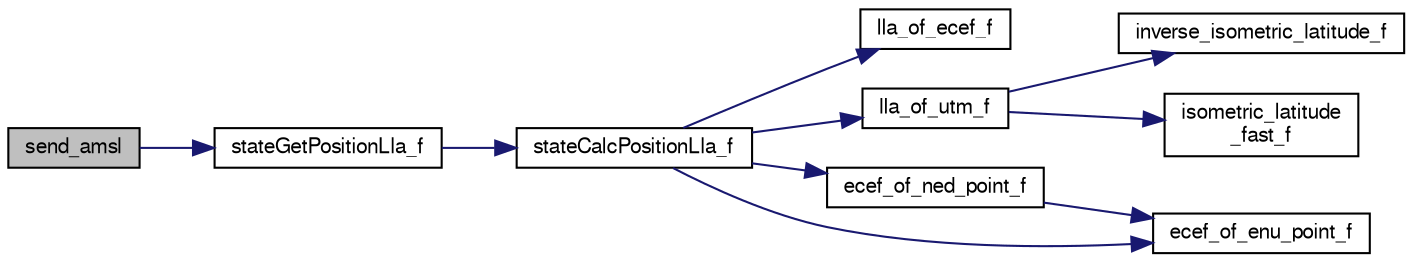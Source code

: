 digraph "send_amsl"
{
  edge [fontname="FreeSans",fontsize="10",labelfontname="FreeSans",labelfontsize="10"];
  node [fontname="FreeSans",fontsize="10",shape=record];
  rankdir="LR";
  Node1 [label="send_amsl",height=0.2,width=0.4,color="black", fillcolor="grey75", style="filled", fontcolor="black"];
  Node1 -> Node2 [color="midnightblue",fontsize="10",style="solid",fontname="FreeSans"];
  Node2 [label="stateGetPositionLla_f",height=0.2,width=0.4,color="black", fillcolor="white", style="filled",URL="$group__state__position.html#gabd04faa28d1792450eaa4a3f22066055",tooltip="Get position in LLA coordinates (float). "];
  Node2 -> Node3 [color="midnightblue",fontsize="10",style="solid",fontname="FreeSans"];
  Node3 [label="stateCalcPositionLla_f",height=0.2,width=0.4,color="black", fillcolor="white", style="filled",URL="$group__state__position.html#gaac3f376669ccf9575fb91e78ae4954f7"];
  Node3 -> Node4 [color="midnightblue",fontsize="10",style="solid",fontname="FreeSans"];
  Node4 [label="lla_of_ecef_f",height=0.2,width=0.4,color="black", fillcolor="white", style="filled",URL="$pprz__geodetic__float_8c.html#adecd186d51b41b09f0cad928c0d2f68e"];
  Node3 -> Node5 [color="midnightblue",fontsize="10",style="solid",fontname="FreeSans"];
  Node5 [label="lla_of_utm_f",height=0.2,width=0.4,color="black", fillcolor="white", style="filled",URL="$pprz__geodetic__float_8c.html#a30c2e47ec9a898079c04e8b08496b455"];
  Node5 -> Node6 [color="midnightblue",fontsize="10",style="solid",fontname="FreeSans"];
  Node6 [label="inverse_isometric_latitude_f",height=0.2,width=0.4,color="black", fillcolor="white", style="filled",URL="$pprz__geodetic__float_8c.html#a28b6e05c87f50f1e5290e36407095fb6"];
  Node5 -> Node7 [color="midnightblue",fontsize="10",style="solid",fontname="FreeSans"];
  Node7 [label="isometric_latitude\l_fast_f",height=0.2,width=0.4,color="black", fillcolor="white", style="filled",URL="$pprz__geodetic__float_8c.html#a21ea1b369f7d4abd984fb89c488dde24"];
  Node3 -> Node8 [color="midnightblue",fontsize="10",style="solid",fontname="FreeSans"];
  Node8 [label="ecef_of_ned_point_f",height=0.2,width=0.4,color="black", fillcolor="white", style="filled",URL="$pprz__geodetic__float_8c.html#a9703caac26c4b1272c010037fd661956"];
  Node8 -> Node9 [color="midnightblue",fontsize="10",style="solid",fontname="FreeSans"];
  Node9 [label="ecef_of_enu_point_f",height=0.2,width=0.4,color="black", fillcolor="white", style="filled",URL="$pprz__geodetic__float_8c.html#a197187e7b04018beddfcd6a7a4ab3972"];
  Node3 -> Node9 [color="midnightblue",fontsize="10",style="solid",fontname="FreeSans"];
}
